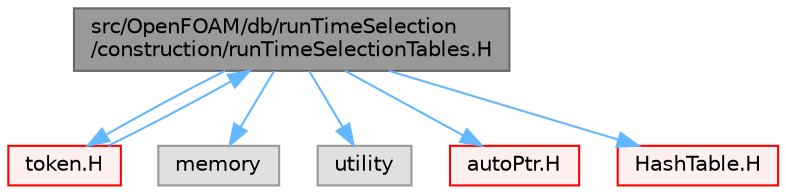 digraph "src/OpenFOAM/db/runTimeSelection/construction/runTimeSelectionTables.H"
{
 // LATEX_PDF_SIZE
  bgcolor="transparent";
  edge [fontname=Helvetica,fontsize=10,labelfontname=Helvetica,labelfontsize=10];
  node [fontname=Helvetica,fontsize=10,shape=box,height=0.2,width=0.4];
  Node1 [id="Node000001",label="src/OpenFOAM/db/runTimeSelection\l/construction/runTimeSelectionTables.H",height=0.2,width=0.4,color="gray40", fillcolor="grey60", style="filled", fontcolor="black",tooltip="Macros to ease declaration of run-time selection tables."];
  Node1 -> Node2 [id="edge1_Node000001_Node000002",color="steelblue1",style="solid",tooltip=" "];
  Node2 [id="Node000002",label="token.H",height=0.2,width=0.4,color="red", fillcolor="#FFF0F0", style="filled",URL="$token_8H.html",tooltip=" "];
  Node2 -> Node1 [id="edge2_Node000002_Node000001",color="steelblue1",style="solid",tooltip=" "];
  Node1 -> Node66 [id="edge3_Node000001_Node000066",color="steelblue1",style="solid",tooltip=" "];
  Node66 [id="Node000066",label="memory",height=0.2,width=0.4,color="grey60", fillcolor="#E0E0E0", style="filled",tooltip=" "];
  Node1 -> Node61 [id="edge4_Node000001_Node000061",color="steelblue1",style="solid",tooltip=" "];
  Node61 [id="Node000061",label="utility",height=0.2,width=0.4,color="grey60", fillcolor="#E0E0E0", style="filled",tooltip=" "];
  Node1 -> Node80 [id="edge5_Node000001_Node000080",color="steelblue1",style="solid",tooltip=" "];
  Node80 [id="Node000080",label="autoPtr.H",height=0.2,width=0.4,color="red", fillcolor="#FFF0F0", style="filled",URL="$autoPtr_8H.html",tooltip=" "];
  Node1 -> Node82 [id="edge6_Node000001_Node000082",color="steelblue1",style="solid",tooltip=" "];
  Node82 [id="Node000082",label="HashTable.H",height=0.2,width=0.4,color="red", fillcolor="#FFF0F0", style="filled",URL="$HashTable_8H.html",tooltip=" "];
}
